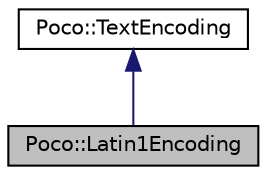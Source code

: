 digraph "Poco::Latin1Encoding"
{
 // LATEX_PDF_SIZE
  edge [fontname="Helvetica",fontsize="10",labelfontname="Helvetica",labelfontsize="10"];
  node [fontname="Helvetica",fontsize="10",shape=record];
  Node1 [label="Poco::Latin1Encoding",height=0.2,width=0.4,color="black", fillcolor="grey75", style="filled", fontcolor="black",tooltip="ISO Latin-1 (8859-1) text encoding."];
  Node2 -> Node1 [dir="back",color="midnightblue",fontsize="10",style="solid"];
  Node2 [label="Poco::TextEncoding",height=0.2,width=0.4,color="black", fillcolor="white", style="filled",URL="$classPoco_1_1TextEncoding.html",tooltip=" "];
}
